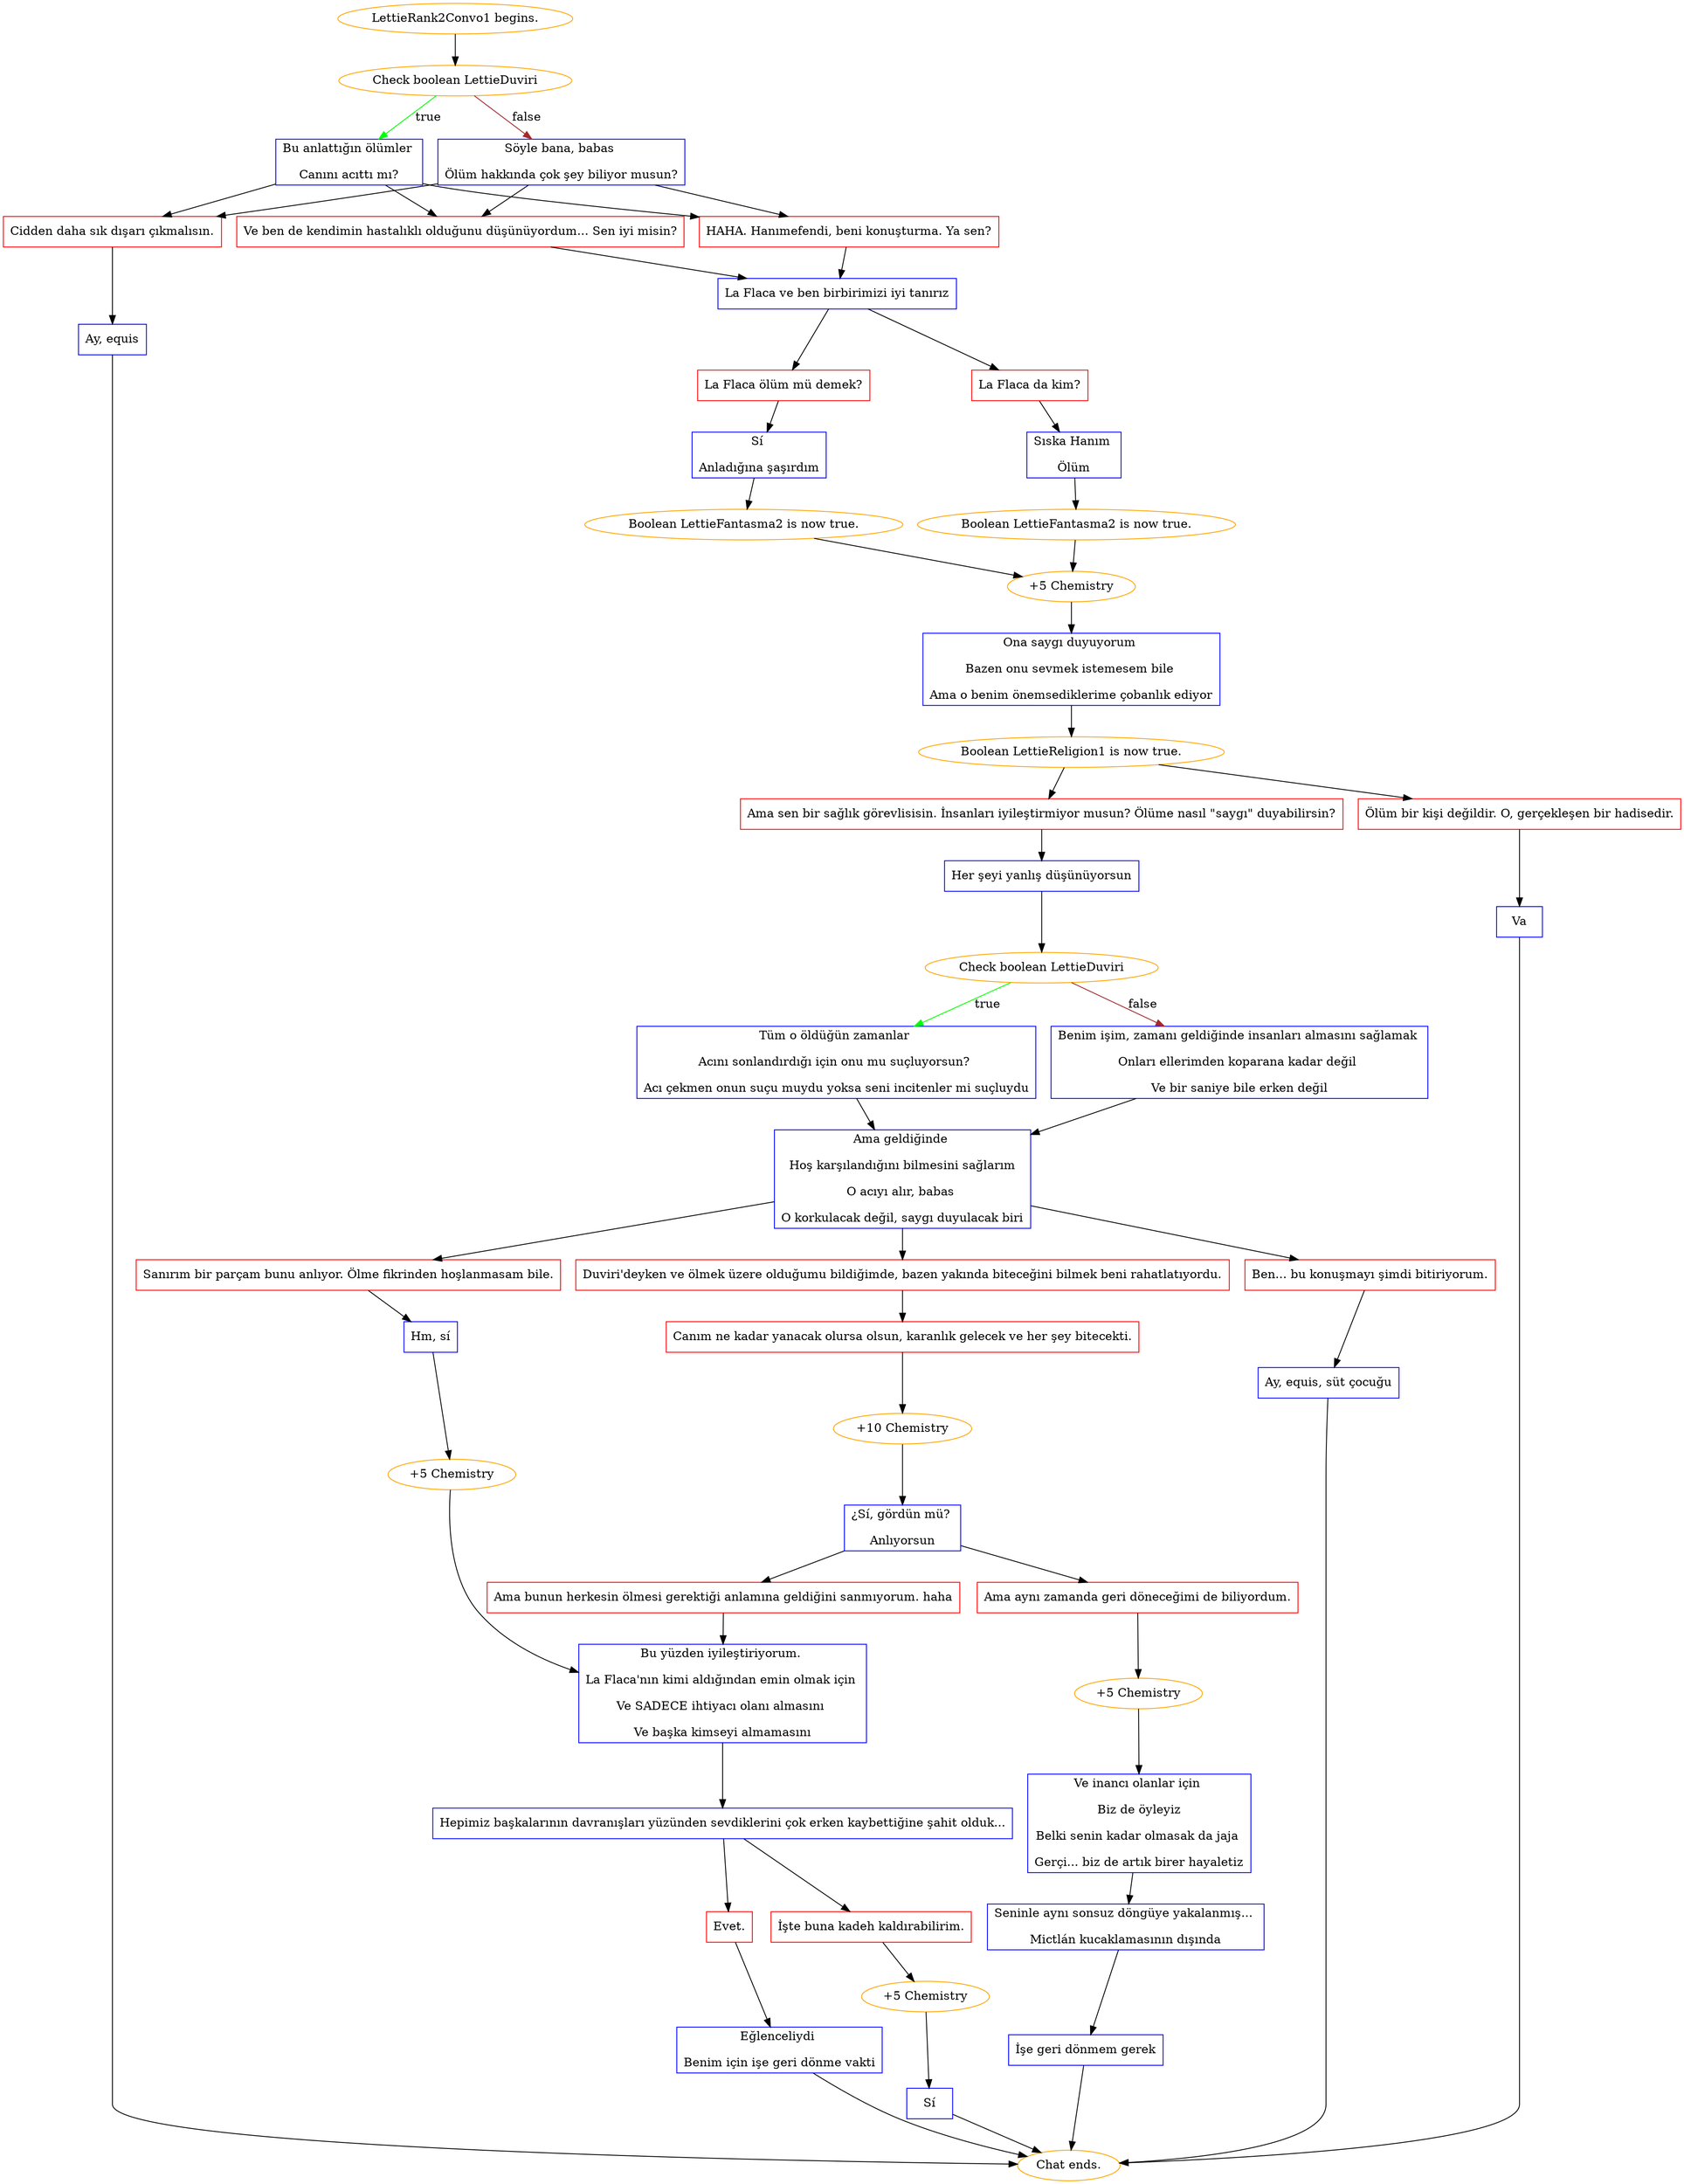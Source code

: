digraph {
	"LettieRank2Convo1 begins." [color=orange];
		"LettieRank2Convo1 begins." -> j2549990084;
	j2549990084 [label="Check boolean LettieDuviri",color=orange];
		j2549990084 -> j2185592758 [label=true,color=green];
		j2549990084 -> j198296623 [label=false,color=brown];
	j2185592758 [label="Bu anlattığın ölümler 
Canını acıttı mı?",shape=box,color=blue];
		j2185592758 -> j3999461780;
		j2185592758 -> j1870853471;
		j2185592758 -> j484553222;
	j198296623 [label="Söyle bana, babas 
Ölüm hakkında çok şey biliyor musun?",shape=box,color=blue];
		j198296623 -> j3999461780;
		j198296623 -> j1870853471;
		j198296623 -> j484553222;
	j3999461780 [label="Ve ben de kendimin hastalıklı olduğunu düşünüyordum... Sen iyi misin?",shape=box,color=red];
		j3999461780 -> j1173005058;
	j1870853471 [label="HAHA. Hanımefendi, beni konuşturma. Ya sen?",shape=box,color=red];
		j1870853471 -> j1173005058;
	j484553222 [label="Cidden daha sık dışarı çıkmalısın.",shape=box,color=red];
		j484553222 -> j1759475013;
	j1173005058 [label="La Flaca ve ben birbirimizi iyi tanırız",shape=box,color=blue];
		j1173005058 -> j2892574606;
		j1173005058 -> j3717513623;
	j1759475013 [label="Ay, equis",shape=box,color=blue];
		j1759475013 -> "Chat ends.";
	j2892574606 [label="La Flaca ölüm mü demek?",shape=box,color=red];
		j2892574606 -> j1290899776;
	j3717513623 [label="La Flaca da kim?",shape=box,color=red];
		j3717513623 -> j1651195024;
	"Chat ends." [color=orange];
	j1290899776 [label="Sí 
Anladığına şaşırdım",shape=box,color=blue];
		j1290899776 -> j2661576197;
	j1651195024 [label="Sıska Hanım 
Ölüm",shape=box,color=blue];
		j1651195024 -> j2864285235;
	j2661576197 [label="Boolean LettieFantasma2 is now true.",color=orange];
		j2661576197 -> j3658966066;
	j2864285235 [label="Boolean LettieFantasma2 is now true.",color=orange];
		j2864285235 -> j3658966066;
	j3658966066 [label="+5 Chemistry",color=orange];
		j3658966066 -> j3503001885;
	j3503001885 [label="Ona saygı duyuyorum 
Bazen onu sevmek istemesem bile 
Ama o benim önemsediklerime çobanlık ediyor",shape=box,color=blue];
		j3503001885 -> j4268386380;
	j4268386380 [label="Boolean LettieReligion1 is now true.",color=orange];
		j4268386380 -> j2769277025;
		j4268386380 -> j3402645748;
	j2769277025 [label="Ama sen bir sağlık görevlisisin. İnsanları iyileştirmiyor musun? Ölüme nasıl \"saygı\" duyabilirsin?",shape=box,color=red];
		j2769277025 -> j667499799;
	j3402645748 [label="Ölüm bir kişi değildir. O, gerçekleşen bir hadisedir.",shape=box,color=red];
		j3402645748 -> j2547240352;
	j667499799 [label="Her şeyi yanlış düşünüyorsun",shape=box,color=blue];
		j667499799 -> j4087927951;
	j2547240352 [label="Va",shape=box,color=blue];
		j2547240352 -> "Chat ends.";
	j4087927951 [label="Check boolean LettieDuviri",color=orange];
		j4087927951 -> j2036818435 [label=true,color=green];
		j4087927951 -> j1639209972 [label=false,color=brown];
	j2036818435 [label="Tüm o öldüğün zamanlar 
Acını sonlandırdığı için onu mu suçluyorsun? 
Acı çekmen onun suçu muydu yoksa seni incitenler mi suçluydu",shape=box,color=blue];
		j2036818435 -> j3169170937;
	j1639209972 [label="Benim işim, zamanı geldiğinde insanları almasını sağlamak 
Onları ellerimden koparana kadar değil 
Ve bir saniye bile erken değil",shape=box,color=blue];
		j1639209972 -> j3169170937;
	j3169170937 [label="Ama geldiğinde 
Hoş karşılandığını bilmesini sağlarım
O acıyı alır, babas 
O korkulacak değil, saygı duyulacak biri",shape=box,color=blue];
		j3169170937 -> j782247421;
		j3169170937 -> j360710552;
		j3169170937 -> j1257628264;
	j782247421 [label="Duviri'deyken ve ölmek üzere olduğumu bildiğimde, bazen yakında biteceğini bilmek beni rahatlatıyordu.",shape=box,color=red];
		j782247421 -> j1381223432;
	j360710552 [label="Sanırım bir parçam bunu anlıyor. Ölme fikrinden hoşlanmasam bile.",shape=box,color=red];
		j360710552 -> j920746041;
	j1257628264 [label="Ben... bu konuşmayı şimdi bitiriyorum.",shape=box,color=red];
		j1257628264 -> j1835324312;
	j1381223432 [label="Canım ne kadar yanacak olursa olsun, karanlık gelecek ve her şey bitecekti.",shape=box,color=red];
		j1381223432 -> j1981657854;
	j920746041 [label="Hm, sí",shape=box,color=blue];
		j920746041 -> j2393786589;
	j1835324312 [label="Ay, equis, süt çocuğu",shape=box,color=blue];
		j1835324312 -> "Chat ends.";
	j1981657854 [label="+10 Chemistry",color=orange];
		j1981657854 -> j4166540648;
	j2393786589 [label="+5 Chemistry",color=orange];
		j2393786589 -> j1090640704;
	j4166540648 [label="¿Sí, gördün mü? 
Anlıyorsun",shape=box,color=blue];
		j4166540648 -> j2532037926;
		j4166540648 -> j3616495759;
	j1090640704 [label="Bu yüzden iyileştiriyorum. 
La Flaca'nın kimi aldığından emin olmak için 
Ve SADECE ihtiyacı olanı almasını 
Ve başka kimseyi almamasını",shape=box,color=blue];
		j1090640704 -> j2811150945;
	j2532037926 [label="Ama aynı zamanda geri döneceğimi de biliyordum.",shape=box,color=red];
		j2532037926 -> j2707229170;
	j3616495759 [label="Ama bunun herkesin ölmesi gerektiği anlamına geldiğini sanmıyorum. haha",shape=box,color=red];
		j3616495759 -> j1090640704;
	j2811150945 [label="Hepimiz başkalarının davranışları yüzünden sevdiklerini çok erken kaybettiğine şahit olduk...",shape=box,color=blue];
		j2811150945 -> j1638587976;
		j2811150945 -> j3667372118;
	j2707229170 [label="+5 Chemistry",color=orange];
		j2707229170 -> j2378688795;
	j1638587976 [label="Evet.",shape=box,color=red];
		j1638587976 -> j4086051254;
	j3667372118 [label="İşte buna kadeh kaldırabilirim.",shape=box,color=red];
		j3667372118 -> j3843951455;
	j2378688795 [label="Ve inancı olanlar için 
Biz de öyleyiz
Belki senin kadar olmasak da jaja 
Gerçi... biz de artık birer hayaletiz",shape=box,color=blue];
		j2378688795 -> j665669748;
	j4086051254 [label="Eğlenceliydi 
Benim için işe geri dönme vakti",shape=box,color=blue];
		j4086051254 -> "Chat ends.";
	j3843951455 [label="+5 Chemistry",color=orange];
		j3843951455 -> j792958072;
	j665669748 [label="Seninle aynı sonsuz döngüye yakalanmış... 
Mictlán kucaklamasının dışında",shape=box,color=blue];
		j665669748 -> j2397467094;
	j792958072 [label="Sí",shape=box,color=blue];
		j792958072 -> "Chat ends.";
	j2397467094 [label="İşe geri dönmem gerek",shape=box,color=blue];
		j2397467094 -> "Chat ends.";
}